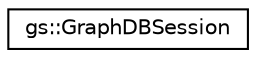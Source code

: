 digraph "Graphical Class Hierarchy"
{
 // LATEX_PDF_SIZE
  edge [fontname="Helvetica",fontsize="10",labelfontname="Helvetica",labelfontsize="10"];
  node [fontname="Helvetica",fontsize="10",shape=record];
  rankdir="LR";
  Node0 [label="gs::GraphDBSession",height=0.2,width=0.4,color="black", fillcolor="white", style="filled",URL="$classgs_1_1GraphDBSession.html",tooltip=" "];
}
